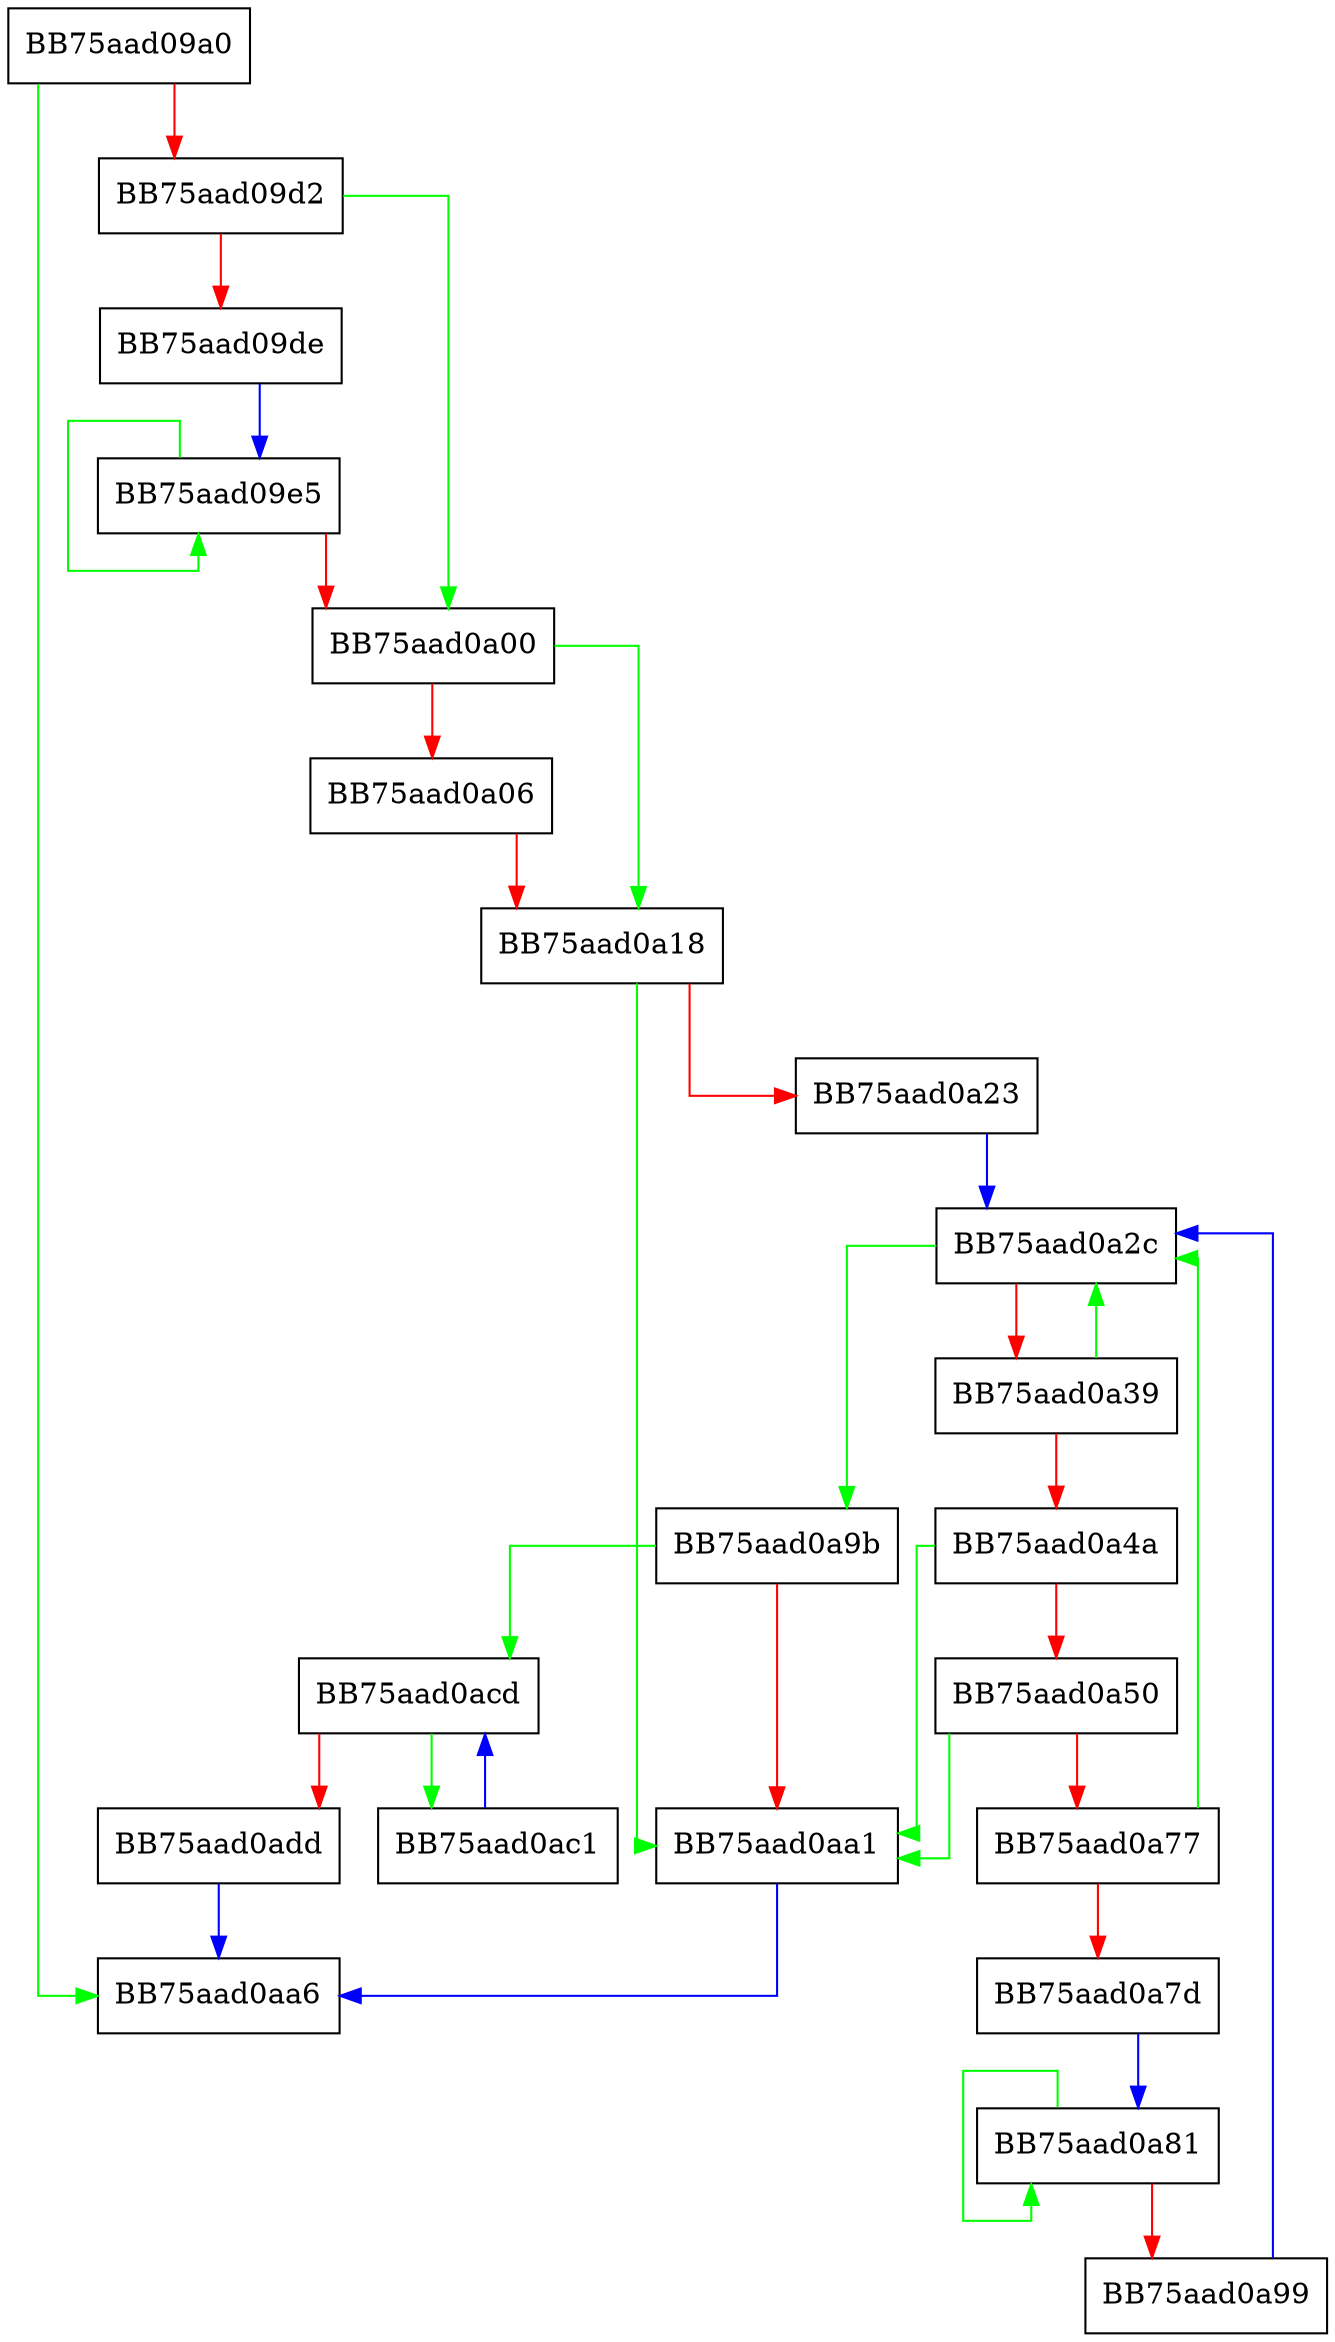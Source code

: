 digraph build {
  node [shape="box"];
  graph [splines=ortho];
  BB75aad09a0 -> BB75aad0aa6 [color="green"];
  BB75aad09a0 -> BB75aad09d2 [color="red"];
  BB75aad09d2 -> BB75aad0a00 [color="green"];
  BB75aad09d2 -> BB75aad09de [color="red"];
  BB75aad09de -> BB75aad09e5 [color="blue"];
  BB75aad09e5 -> BB75aad09e5 [color="green"];
  BB75aad09e5 -> BB75aad0a00 [color="red"];
  BB75aad0a00 -> BB75aad0a18 [color="green"];
  BB75aad0a00 -> BB75aad0a06 [color="red"];
  BB75aad0a06 -> BB75aad0a18 [color="red"];
  BB75aad0a18 -> BB75aad0aa1 [color="green"];
  BB75aad0a18 -> BB75aad0a23 [color="red"];
  BB75aad0a23 -> BB75aad0a2c [color="blue"];
  BB75aad0a2c -> BB75aad0a9b [color="green"];
  BB75aad0a2c -> BB75aad0a39 [color="red"];
  BB75aad0a39 -> BB75aad0a2c [color="green"];
  BB75aad0a39 -> BB75aad0a4a [color="red"];
  BB75aad0a4a -> BB75aad0aa1 [color="green"];
  BB75aad0a4a -> BB75aad0a50 [color="red"];
  BB75aad0a50 -> BB75aad0aa1 [color="green"];
  BB75aad0a50 -> BB75aad0a77 [color="red"];
  BB75aad0a77 -> BB75aad0a2c [color="green"];
  BB75aad0a77 -> BB75aad0a7d [color="red"];
  BB75aad0a7d -> BB75aad0a81 [color="blue"];
  BB75aad0a81 -> BB75aad0a81 [color="green"];
  BB75aad0a81 -> BB75aad0a99 [color="red"];
  BB75aad0a99 -> BB75aad0a2c [color="blue"];
  BB75aad0a9b -> BB75aad0acd [color="green"];
  BB75aad0a9b -> BB75aad0aa1 [color="red"];
  BB75aad0aa1 -> BB75aad0aa6 [color="blue"];
  BB75aad0ac1 -> BB75aad0acd [color="blue"];
  BB75aad0acd -> BB75aad0ac1 [color="green"];
  BB75aad0acd -> BB75aad0add [color="red"];
  BB75aad0add -> BB75aad0aa6 [color="blue"];
}